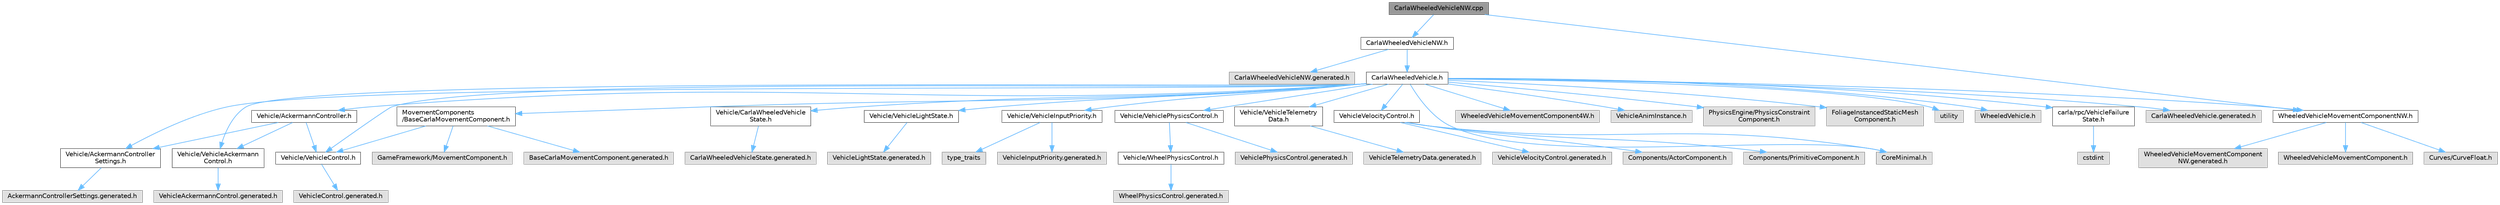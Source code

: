 digraph "CarlaWheeledVehicleNW.cpp"
{
 // INTERACTIVE_SVG=YES
 // LATEX_PDF_SIZE
  bgcolor="transparent";
  edge [fontname=Helvetica,fontsize=10,labelfontname=Helvetica,labelfontsize=10];
  node [fontname=Helvetica,fontsize=10,shape=box,height=0.2,width=0.4];
  Node1 [id="Node000001",label="CarlaWheeledVehicleNW.cpp",height=0.2,width=0.4,color="gray40", fillcolor="grey60", style="filled", fontcolor="black",tooltip=" "];
  Node1 -> Node2 [id="edge1_Node000001_Node000002",color="steelblue1",style="solid",tooltip=" "];
  Node2 [id="Node000002",label="CarlaWheeledVehicleNW.h",height=0.2,width=0.4,color="grey40", fillcolor="white", style="filled",URL="$de/dba/CarlaWheeledVehicleNW_8h.html",tooltip=" "];
  Node2 -> Node3 [id="edge2_Node000002_Node000003",color="steelblue1",style="solid",tooltip=" "];
  Node3 [id="Node000003",label="CarlaWheeledVehicle.h",height=0.2,width=0.4,color="grey40", fillcolor="white", style="filled",URL="$d3/d00/CarlaWheeledVehicle_8h.html",tooltip=" "];
  Node3 -> Node4 [id="edge3_Node000003_Node000004",color="steelblue1",style="solid",tooltip=" "];
  Node4 [id="Node000004",label="WheeledVehicle.h",height=0.2,width=0.4,color="grey60", fillcolor="#E0E0E0", style="filled",tooltip=" "];
  Node3 -> Node5 [id="edge4_Node000003_Node000005",color="steelblue1",style="solid",tooltip=" "];
  Node5 [id="Node000005",label="Vehicle/AckermannController.h",height=0.2,width=0.4,color="grey40", fillcolor="white", style="filled",URL="$d0/d4d/AckermannController_8h.html",tooltip=" "];
  Node5 -> Node6 [id="edge5_Node000005_Node000006",color="steelblue1",style="solid",tooltip=" "];
  Node6 [id="Node000006",label="Vehicle/AckermannController\lSettings.h",height=0.2,width=0.4,color="grey40", fillcolor="white", style="filled",URL="$df/d92/Unreal_2CarlaUE4_2Plugins_2Carla_2Source_2Carla_2Vehicle_2AckermannControllerSettings_8h.html",tooltip=" "];
  Node6 -> Node7 [id="edge6_Node000006_Node000007",color="steelblue1",style="solid",tooltip=" "];
  Node7 [id="Node000007",label="AckermannControllerSettings.generated.h",height=0.2,width=0.4,color="grey60", fillcolor="#E0E0E0", style="filled",tooltip=" "];
  Node5 -> Node8 [id="edge7_Node000005_Node000008",color="steelblue1",style="solid",tooltip=" "];
  Node8 [id="Node000008",label="Vehicle/VehicleAckermann\lControl.h",height=0.2,width=0.4,color="grey40", fillcolor="white", style="filled",URL="$d7/d1a/Unreal_2CarlaUE4_2Plugins_2Carla_2Source_2Carla_2Vehicle_2VehicleAckermannControl_8h.html",tooltip=" "];
  Node8 -> Node9 [id="edge8_Node000008_Node000009",color="steelblue1",style="solid",tooltip=" "];
  Node9 [id="Node000009",label="VehicleAckermannControl.generated.h",height=0.2,width=0.4,color="grey60", fillcolor="#E0E0E0", style="filled",tooltip=" "];
  Node5 -> Node10 [id="edge9_Node000005_Node000010",color="steelblue1",style="solid",tooltip=" "];
  Node10 [id="Node000010",label="Vehicle/VehicleControl.h",height=0.2,width=0.4,color="grey40", fillcolor="white", style="filled",URL="$d4/dbd/Unreal_2CarlaUE4_2Plugins_2Carla_2Source_2Carla_2Vehicle_2VehicleControl_8h.html",tooltip=" "];
  Node10 -> Node11 [id="edge10_Node000010_Node000011",color="steelblue1",style="solid",tooltip=" "];
  Node11 [id="Node000011",label="VehicleControl.generated.h",height=0.2,width=0.4,color="grey60", fillcolor="#E0E0E0", style="filled",tooltip=" "];
  Node3 -> Node6 [id="edge11_Node000003_Node000006",color="steelblue1",style="solid",tooltip=" "];
  Node3 -> Node12 [id="edge12_Node000003_Node000012",color="steelblue1",style="solid",tooltip=" "];
  Node12 [id="Node000012",label="Vehicle/CarlaWheeledVehicle\lState.h",height=0.2,width=0.4,color="grey40", fillcolor="white", style="filled",URL="$d7/dab/CarlaWheeledVehicleState_8h.html",tooltip=" "];
  Node12 -> Node13 [id="edge13_Node000012_Node000013",color="steelblue1",style="solid",tooltip=" "];
  Node13 [id="Node000013",label="CarlaWheeledVehicleState.generated.h",height=0.2,width=0.4,color="grey60", fillcolor="#E0E0E0", style="filled",tooltip=" "];
  Node3 -> Node8 [id="edge14_Node000003_Node000008",color="steelblue1",style="solid",tooltip=" "];
  Node3 -> Node10 [id="edge15_Node000003_Node000010",color="steelblue1",style="solid",tooltip=" "];
  Node3 -> Node14 [id="edge16_Node000003_Node000014",color="steelblue1",style="solid",tooltip=" "];
  Node14 [id="Node000014",label="Vehicle/VehicleLightState.h",height=0.2,width=0.4,color="grey40", fillcolor="white", style="filled",URL="$d6/d6c/Unreal_2CarlaUE4_2Plugins_2Carla_2Source_2Carla_2Vehicle_2VehicleLightState_8h.html",tooltip=" "];
  Node14 -> Node15 [id="edge17_Node000014_Node000015",color="steelblue1",style="solid",tooltip=" "];
  Node15 [id="Node000015",label="VehicleLightState.generated.h",height=0.2,width=0.4,color="grey60", fillcolor="#E0E0E0", style="filled",tooltip=" "];
  Node3 -> Node16 [id="edge18_Node000003_Node000016",color="steelblue1",style="solid",tooltip=" "];
  Node16 [id="Node000016",label="Vehicle/VehicleInputPriority.h",height=0.2,width=0.4,color="grey40", fillcolor="white", style="filled",URL="$db/d8b/VehicleInputPriority_8h.html",tooltip=" "];
  Node16 -> Node17 [id="edge19_Node000016_Node000017",color="steelblue1",style="solid",tooltip=" "];
  Node17 [id="Node000017",label="type_traits",height=0.2,width=0.4,color="grey60", fillcolor="#E0E0E0", style="filled",tooltip=" "];
  Node16 -> Node18 [id="edge20_Node000016_Node000018",color="steelblue1",style="solid",tooltip=" "];
  Node18 [id="Node000018",label="VehicleInputPriority.generated.h",height=0.2,width=0.4,color="grey60", fillcolor="#E0E0E0", style="filled",tooltip=" "];
  Node3 -> Node19 [id="edge21_Node000003_Node000019",color="steelblue1",style="solid",tooltip=" "];
  Node19 [id="Node000019",label="Vehicle/VehiclePhysicsControl.h",height=0.2,width=0.4,color="grey40", fillcolor="white", style="filled",URL="$d3/d90/Unreal_2CarlaUE4_2Plugins_2Carla_2Source_2Carla_2Vehicle_2VehiclePhysicsControl_8h.html",tooltip=" "];
  Node19 -> Node20 [id="edge22_Node000019_Node000020",color="steelblue1",style="solid",tooltip=" "];
  Node20 [id="Node000020",label="Vehicle/WheelPhysicsControl.h",height=0.2,width=0.4,color="grey40", fillcolor="white", style="filled",URL="$dd/d7d/Unreal_2CarlaUE4_2Plugins_2Carla_2Source_2Carla_2Vehicle_2WheelPhysicsControl_8h.html",tooltip=" "];
  Node20 -> Node21 [id="edge23_Node000020_Node000021",color="steelblue1",style="solid",tooltip=" "];
  Node21 [id="Node000021",label="WheelPhysicsControl.generated.h",height=0.2,width=0.4,color="grey60", fillcolor="#E0E0E0", style="filled",tooltip=" "];
  Node19 -> Node22 [id="edge24_Node000019_Node000022",color="steelblue1",style="solid",tooltip=" "];
  Node22 [id="Node000022",label="VehiclePhysicsControl.generated.h",height=0.2,width=0.4,color="grey60", fillcolor="#E0E0E0", style="filled",tooltip=" "];
  Node3 -> Node23 [id="edge25_Node000003_Node000023",color="steelblue1",style="solid",tooltip=" "];
  Node23 [id="Node000023",label="Vehicle/VehicleTelemetry\lData.h",height=0.2,width=0.4,color="grey40", fillcolor="white", style="filled",URL="$de/dcb/Unreal_2CarlaUE4_2Plugins_2Carla_2Source_2Carla_2Vehicle_2VehicleTelemetryData_8h.html",tooltip=" "];
  Node23 -> Node24 [id="edge26_Node000023_Node000024",color="steelblue1",style="solid",tooltip=" "];
  Node24 [id="Node000024",label="VehicleTelemetryData.generated.h",height=0.2,width=0.4,color="grey60", fillcolor="#E0E0E0", style="filled",tooltip=" "];
  Node3 -> Node25 [id="edge27_Node000003_Node000025",color="steelblue1",style="solid",tooltip=" "];
  Node25 [id="Node000025",label="VehicleVelocityControl.h",height=0.2,width=0.4,color="grey40", fillcolor="white", style="filled",URL="$d6/df3/VehicleVelocityControl_8h.html",tooltip=" "];
  Node25 -> Node26 [id="edge28_Node000025_Node000026",color="steelblue1",style="solid",tooltip=" "];
  Node26 [id="Node000026",label="Components/ActorComponent.h",height=0.2,width=0.4,color="grey60", fillcolor="#E0E0E0", style="filled",tooltip=" "];
  Node25 -> Node27 [id="edge29_Node000025_Node000027",color="steelblue1",style="solid",tooltip=" "];
  Node27 [id="Node000027",label="Components/PrimitiveComponent.h",height=0.2,width=0.4,color="grey60", fillcolor="#E0E0E0", style="filled",tooltip=" "];
  Node25 -> Node28 [id="edge30_Node000025_Node000028",color="steelblue1",style="solid",tooltip=" "];
  Node28 [id="Node000028",label="CoreMinimal.h",height=0.2,width=0.4,color="grey60", fillcolor="#E0E0E0", style="filled",tooltip=" "];
  Node25 -> Node29 [id="edge31_Node000025_Node000029",color="steelblue1",style="solid",tooltip=" "];
  Node29 [id="Node000029",label="VehicleVelocityControl.generated.h",height=0.2,width=0.4,color="grey60", fillcolor="#E0E0E0", style="filled",tooltip=" "];
  Node3 -> Node30 [id="edge32_Node000003_Node000030",color="steelblue1",style="solid",tooltip=" "];
  Node30 [id="Node000030",label="WheeledVehicleMovementComponent4W.h",height=0.2,width=0.4,color="grey60", fillcolor="#E0E0E0", style="filled",tooltip=" "];
  Node3 -> Node31 [id="edge33_Node000003_Node000031",color="steelblue1",style="solid",tooltip=" "];
  Node31 [id="Node000031",label="WheeledVehicleMovementComponentNW.h",height=0.2,width=0.4,color="grey40", fillcolor="white", style="filled",URL="$d0/d34/WheeledVehicleMovementComponentNW_8h.html",tooltip=" "];
  Node31 -> Node32 [id="edge34_Node000031_Node000032",color="steelblue1",style="solid",tooltip=" "];
  Node32 [id="Node000032",label="WheeledVehicleMovementComponent.h",height=0.2,width=0.4,color="grey60", fillcolor="#E0E0E0", style="filled",tooltip=" "];
  Node31 -> Node33 [id="edge35_Node000031_Node000033",color="steelblue1",style="solid",tooltip=" "];
  Node33 [id="Node000033",label="Curves/CurveFloat.h",height=0.2,width=0.4,color="grey60", fillcolor="#E0E0E0", style="filled",tooltip=" "];
  Node31 -> Node34 [id="edge36_Node000031_Node000034",color="steelblue1",style="solid",tooltip=" "];
  Node34 [id="Node000034",label="WheeledVehicleMovementComponent\lNW.generated.h",height=0.2,width=0.4,color="grey60", fillcolor="#E0E0E0", style="filled",tooltip=" "];
  Node3 -> Node35 [id="edge37_Node000003_Node000035",color="steelblue1",style="solid",tooltip=" "];
  Node35 [id="Node000035",label="VehicleAnimInstance.h",height=0.2,width=0.4,color="grey60", fillcolor="#E0E0E0", style="filled",tooltip=" "];
  Node3 -> Node36 [id="edge38_Node000003_Node000036",color="steelblue1",style="solid",tooltip=" "];
  Node36 [id="Node000036",label="PhysicsEngine/PhysicsConstraint\lComponent.h",height=0.2,width=0.4,color="grey60", fillcolor="#E0E0E0", style="filled",tooltip=" "];
  Node3 -> Node37 [id="edge39_Node000003_Node000037",color="steelblue1",style="solid",tooltip=" "];
  Node37 [id="Node000037",label="MovementComponents\l/BaseCarlaMovementComponent.h",height=0.2,width=0.4,color="grey40", fillcolor="white", style="filled",URL="$d6/d10/BaseCarlaMovementComponent_8h.html",tooltip=" "];
  Node37 -> Node38 [id="edge40_Node000037_Node000038",color="steelblue1",style="solid",tooltip=" "];
  Node38 [id="Node000038",label="GameFramework/MovementComponent.h",height=0.2,width=0.4,color="grey60", fillcolor="#E0E0E0", style="filled",tooltip=" "];
  Node37 -> Node10 [id="edge41_Node000037_Node000010",color="steelblue1",style="solid",tooltip=" "];
  Node37 -> Node39 [id="edge42_Node000037_Node000039",color="steelblue1",style="solid",tooltip=" "];
  Node39 [id="Node000039",label="BaseCarlaMovementComponent.generated.h",height=0.2,width=0.4,color="grey60", fillcolor="#E0E0E0", style="filled",tooltip=" "];
  Node3 -> Node40 [id="edge43_Node000003_Node000040",color="steelblue1",style="solid",tooltip=" "];
  Node40 [id="Node000040",label="FoliageInstancedStaticMesh\lComponent.h",height=0.2,width=0.4,color="grey60", fillcolor="#E0E0E0", style="filled",tooltip=" "];
  Node3 -> Node28 [id="edge44_Node000003_Node000028",color="steelblue1",style="solid",tooltip=" "];
  Node3 -> Node41 [id="edge45_Node000003_Node000041",color="steelblue1",style="solid",tooltip=" "];
  Node41 [id="Node000041",label="utility",height=0.2,width=0.4,color="grey60", fillcolor="#E0E0E0", style="filled",tooltip=" "];
  Node3 -> Node42 [id="edge46_Node000003_Node000042",color="steelblue1",style="solid",tooltip=" "];
  Node42 [id="Node000042",label="carla/rpc/VehicleFailure\lState.h",height=0.2,width=0.4,color="grey40", fillcolor="white", style="filled",URL="$d6/dac/VehicleFailureState_8h.html",tooltip=" "];
  Node42 -> Node43 [id="edge47_Node000042_Node000043",color="steelblue1",style="solid",tooltip=" "];
  Node43 [id="Node000043",label="cstdint",height=0.2,width=0.4,color="grey60", fillcolor="#E0E0E0", style="filled",tooltip=" "];
  Node3 -> Node44 [id="edge48_Node000003_Node000044",color="steelblue1",style="solid",tooltip=" "];
  Node44 [id="Node000044",label="CarlaWheeledVehicle.generated.h",height=0.2,width=0.4,color="grey60", fillcolor="#E0E0E0", style="filled",tooltip=" "];
  Node2 -> Node45 [id="edge49_Node000002_Node000045",color="steelblue1",style="solid",tooltip=" "];
  Node45 [id="Node000045",label="CarlaWheeledVehicleNW.generated.h",height=0.2,width=0.4,color="grey60", fillcolor="#E0E0E0", style="filled",tooltip=" "];
  Node1 -> Node31 [id="edge50_Node000001_Node000031",color="steelblue1",style="solid",tooltip=" "];
}
